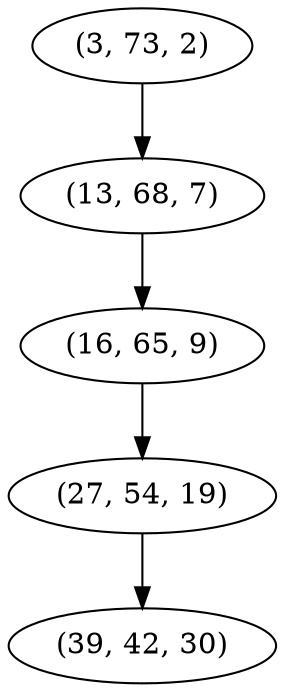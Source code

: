 digraph tree {
    "(3, 73, 2)";
    "(13, 68, 7)";
    "(16, 65, 9)";
    "(27, 54, 19)";
    "(39, 42, 30)";
    "(3, 73, 2)" -> "(13, 68, 7)";
    "(13, 68, 7)" -> "(16, 65, 9)";
    "(16, 65, 9)" -> "(27, 54, 19)";
    "(27, 54, 19)" -> "(39, 42, 30)";
}
